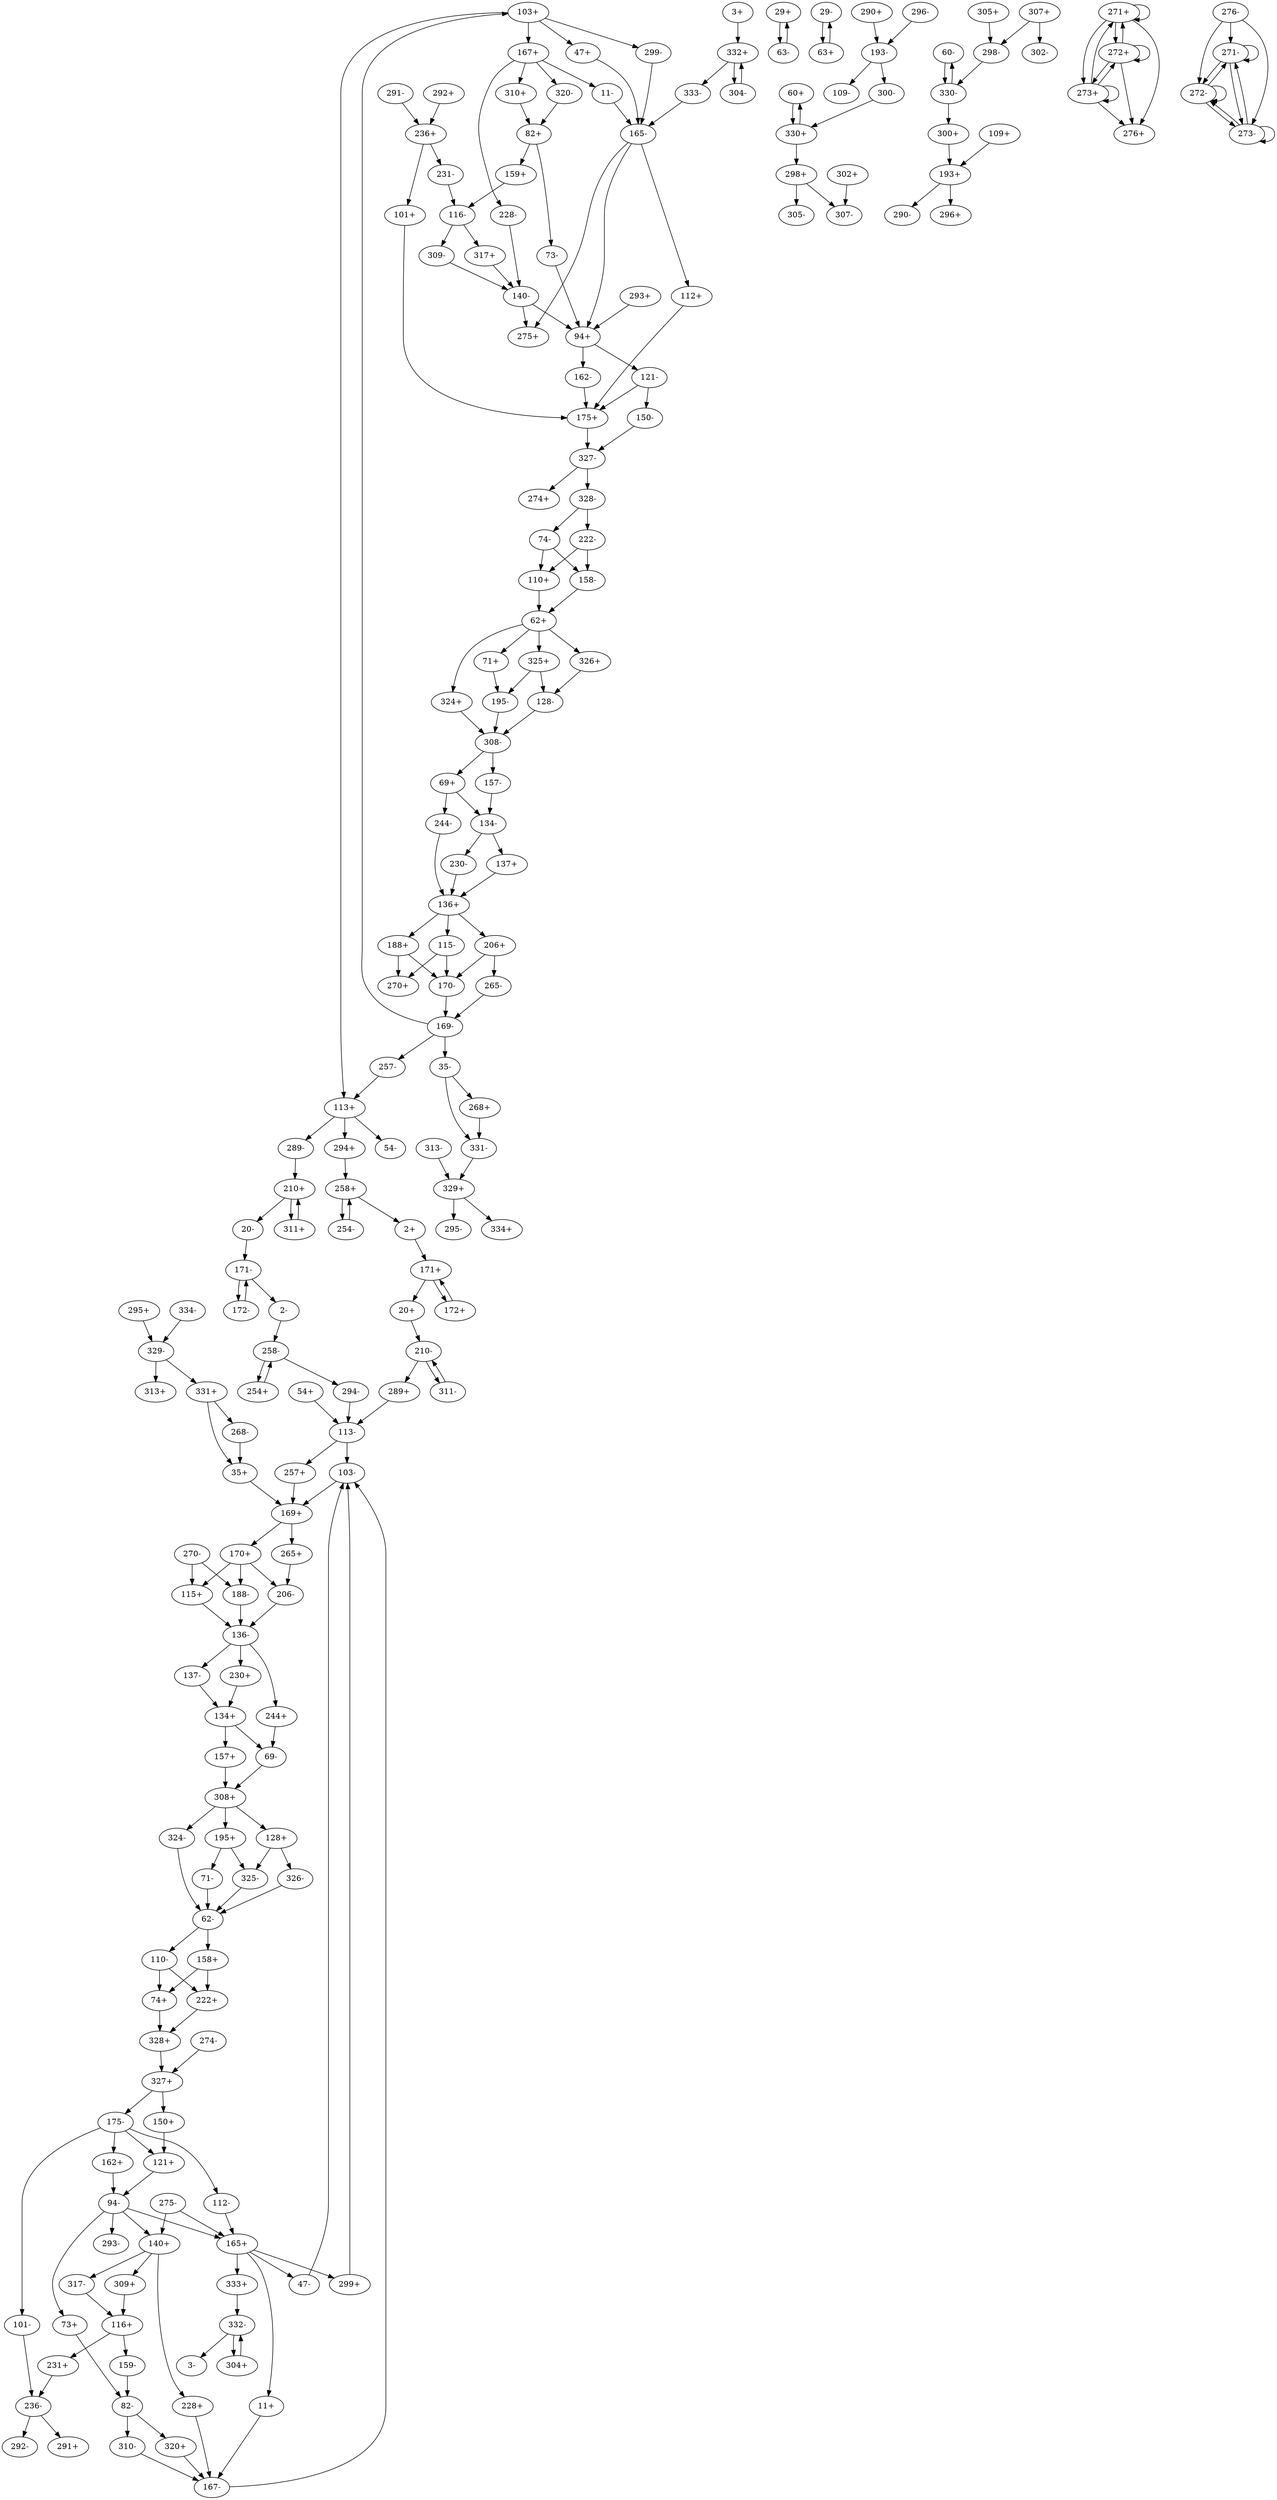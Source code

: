 digraph adj {
graph [k=96]
edge [d=-95]
"2+" [l=240573 C=7184182]
"2-" [l=240573 C=7184182]
"3+" [l=93533 C=2770626]
"3-" [l=93533 C=2770626]
"11+" [l=55262 C=1769229]
"11-" [l=55262 C=1769229]
"20+" [l=182832 C=5332879]
"20-" [l=182832 C=5332879]
"29+" [l=80436 C=2899230]
"29-" [l=80436 C=2899230]
"35+" [l=53883 C=1561784]
"35-" [l=53883 C=1561784]
"47+" [l=15602 C=498042]
"47-" [l=15602 C=498042]
"54+" [l=15542 C=446641]
"54-" [l=15542 C=446641]
"60+" [l=20684 C=495689]
"60-" [l=20684 C=495689]
"62+" [l=296 C=49986]
"62-" [l=296 C=49986]
"63+" [l=3945 C=124193]
"63-" [l=3945 C=124193]
"69+" [l=190 C=22055]
"69-" [l=190 C=22055]
"71+" [l=379 C=24739]
"71-" [l=379 C=24739]
"73+" [l=544 C=16933]
"73-" [l=544 C=16933]
"74+" [l=155 C=13458]
"74-" [l=155 C=13458]
"82+" [l=189 C=5382]
"82-" [l=189 C=5382]
"94+" [l=125 C=7650]
"94-" [l=125 C=7650]
"101+" [l=803 C=22778]
"101-" [l=803 C=22778]
"103+" [l=165 C=16739]
"103-" [l=165 C=16739]
"109+" [l=4464 C=92825]
"109-" [l=4464 C=92825]
"110+" [l=155 C=9534]
"110-" [l=155 C=9534]
"112+" [l=318 C=8568]
"112-" [l=318 C=8568]
"113+" [l=164 C=7919]
"113-" [l=164 C=7919]
"115+" [l=177 C=11069]
"115-" [l=177 C=11069]
"116+" [l=181 C=3989]
"116-" [l=181 C=3989]
"121+" [l=159 C=8989]
"121-" [l=159 C=8989]
"128+" [l=174 C=11414]
"128-" [l=174 C=11414]
"134+" [l=190 C=23743]
"134-" [l=190 C=23743]
"136+" [l=179 C=20440]
"136-" [l=179 C=20440]
"137+" [l=181 C=13712]
"137-" [l=181 C=13712]
"140+" [l=101 C=842]
"140-" [l=101 C=842]
"150+" [l=191 C=2446]
"150-" [l=191 C=2446]
"157+" [l=191 C=2750]
"157-" [l=191 C=2750]
"158+" [l=155 C=15276]
"158-" [l=155 C=15276]
"159+" [l=194 C=4153]
"159-" [l=194 C=4153]
"162+" [l=191 C=9636]
"162-" [l=191 C=9636]
"165+" [l=109 C=2541]
"165-" [l=109 C=2541]
"167+" [l=154 C=10803]
"167-" [l=154 C=10803]
"169+" [l=155 C=14779]
"169-" [l=155 C=14779]
"170+" [l=135 C=8760]
"170-" [l=135 C=8760]
"171+" [l=213 C=8955]
"171-" [l=213 C=8955]
"172+" [l=230 C=4868]
"172-" [l=230 C=4868]
"175+" [l=130 C=8925]
"175-" [l=130 C=8925]
"188+" [l=191 C=5946]
"188-" [l=191 C=5946]
"193+" [l=196 C=6802]
"193-" [l=196 C=6802]
"195+" [l=160 C=8216]
"195-" [l=160 C=8216]
"206+" [l=135 C=2714]
"206-" [l=135 C=2714]
"210+" [l=154 C=3635]
"210-" [l=154 C=3635]
"222+" [l=155 C=2997]
"222-" [l=155 C=2997]
"228+" [l=201 C=4451]
"228-" [l=201 C=4451]
"230+" [l=191 C=4918]
"230-" [l=191 C=4918]
"231+" [l=729 C=15171]
"231-" [l=729 C=15171]
"236+" [l=173 C=4445]
"236-" [l=173 C=4445]
"244+" [l=277 C=4379]
"244-" [l=277 C=4379]
"254+" [l=181 C=3056]
"254-" [l=181 C=3056]
"257+" [l=191 C=2356]
"257-" [l=191 C=2356]
"258+" [l=127 C=1158]
"258-" [l=127 C=1158]
"265+" [l=191 C=2783]
"265-" [l=191 C=2783]
"268+" [l=181 C=287]
"268-" [l=181 C=287]
"270+" [l=104 C=22]
"270-" [l=104 C=22]
"271+" [l=96 C=255]
"271-" [l=96 C=255]
"272+" [l=191 C=2846]
"272-" [l=191 C=2846]
"273+" [l=191 C=2272]
"273-" [l=191 C=2272]
"274+" [l=109 C=30]
"274-" [l=109 C=30]
"275+" [l=119 C=85]
"275-" [l=119 C=85]
"276+" [l=122 C=163]
"276-" [l=122 C=163]
"289+" [l=487898 C=13607419]
"289-" [l=487898 C=13607419]
"290+" [l=800859 C=19911584]
"290-" [l=800859 C=19911584]
"291+" [l=447686 C=11512840]
"291-" [l=447686 C=11512840]
"292+" [l=118348 C=3179938]
"292-" [l=118348 C=3179938]
"293+" [l=291094 C=7988822]
"293-" [l=291094 C=7988822]
"294+" [l=128187 C=3926319]
"294-" [l=128187 C=3926319]
"295+" [l=66217 C=1830985]
"295-" [l=66217 C=1830985]
"296+" [l=25212 C=390313]
"296-" [l=25212 C=390313]
"298+" [l=62808 C=1336373]
"298-" [l=62808 C=1336373]
"299+" [l=59802 C=1923664]
"299-" [l=59802 C=1923664]
"300+" [l=96570 C=2104876]
"300-" [l=96570 C=2104876]
"302+" [l=4840 C=77786]
"302-" [l=4840 C=77786]
"304+" [l=9263 C=277446]
"304-" [l=9263 C=277446]
"305+" [l=99317 C=2014734]
"305-" [l=99317 C=2014734]
"307+" [l=24558 C=352887]
"307-" [l=24558 C=352887]
"308+" [l=906 C=198831]
"308-" [l=906 C=198831]
"309+" [l=588 C=20007]
"309-" [l=588 C=20007]
"310+" [l=308 C=6638]
"310-" [l=308 C=6638]
"311+" [l=7054 C=136943]
"311-" [l=7054 C=136943]
"313+" [l=30615 C=489309]
"313-" [l=30615 C=489309]
"317+" [l=590 C=16822]
"317-" [l=590 C=16822]
"320+" [l=272 C=7546]
"320-" [l=272 C=7546]
"324+" [l=250 C=8151]
"324-" [l=250 C=8151]
"325+" [l=214 C=22849]
"325-" [l=214 C=22849]
"326+" [l=217 C=12753]
"326-" [l=217 C=12753]
"327+" [l=1744 C=405492]
"327-" [l=1744 C=405492]
"328+" [l=907 C=201525]
"328-" [l=907 C=201525]
"329+" [l=689 C=17159]
"329-" [l=689 C=17159]
"330+" [l=1344 C=30385]
"330-" [l=1344 C=30385]
"331+" [l=24440 C=662377]
"331-" [l=24440 C=662377]
"332+" [l=1691 C=54927]
"332-" [l=1691 C=54927]
"333+" [l=208578 C=6239849]
"333-" [l=208578 C=6239849]
"334+" [l=477711 C=10872870]
"334-" [l=477711 C=10872870]
"2+" -> "171+"
"2-" -> "258-"
"3+" -> "332+"
"11+" -> "167-"
"11-" -> "165-"
"20+" -> "210-"
"20-" -> "171-"
"29+" -> "63-" [d=-81]
"29-" -> "63+" [d=-85]
"35+" -> "169+" [d=-90]
"35-" -> "268+"
"35-" -> "331-" [d=-10]
"47+" -> "165-" [d=-75]
"47-" -> "103-" [d=-72]
"54+" -> "113-" [d=-85]
"60+" -> "330+"
"60-" -> "330-"
"62+" -> "325+" [d=-89]
"62+" -> "326+" [d=-89]
"62+" -> "71+" [d=-43]
"62+" -> "324+" [d=-43]
"62-" -> "110-"
"62-" -> "158+"
"63+" -> "29-" [d=-81]
"63-" -> "29+" [d=-85]
"69+" -> "244-"
"69+" -> "134-" [d=-94]
"69-" -> "308+"
"71+" -> "195-"
"71-" -> "62-" [d=-43]
"73+" -> "82-"
"73-" -> "94+" [d=-68]
"74+" -> "328+"
"74-" -> "110+" [d=-59]
"74-" -> "158-" [d=-59]
"82+" -> "73-"
"82+" -> "159+"
"82-" -> "310-"
"82-" -> "320+"
"94+" -> "121-"
"94+" -> "162-"
"94-" -> "140+" [d=-67]
"94-" -> "73+" [d=-68]
"94-" -> "293-" [d=-68]
"94-" -> "165+" [d=-67]
"101+" -> "175+"
"101-" -> "236-"
"103+" -> "113+" [d=-74]
"103+" -> "47+" [d=-72]
"103+" -> "167+" [d=-59]
"103+" -> "299-" [d=-59]
"103-" -> "169+" [d=-90]
"109+" -> "193+"
"110+" -> "62+"
"110-" -> "74+" [d=-59]
"110-" -> "222+" [d=-59]
"112+" -> "175+" [d=-86]
"112-" -> "165+" [d=-67]
"113+" -> "289-"
"113+" -> "54-" [d=-85]
"113+" -> "294+" [d=-85]
"113-" -> "257+"
"113-" -> "103-" [d=-74]
"115+" -> "136-" [d=-81]
"115-" -> "270+"
"115-" -> "170-" [d=-81]
"116+" -> "159-"
"116+" -> "231+"
"116-" -> "309-"
"116-" -> "317+"
"121+" -> "94-"
"121-" -> "150-"
"121-" -> "175+" [d=-34]
"128+" -> "325-"
"128+" -> "326-"
"128-" -> "308-" [d=-78]
"134+" -> "157+"
"134+" -> "69-" [d=-94]
"134-" -> "137+"
"134-" -> "230-"
"136+" -> "188+"
"136+" -> "115-" [d=-81]
"136+" -> "206+" [d=-81]
"136-" -> "230+"
"136-" -> "137-" [d=-85]
"136-" -> "244+" [d=-85]
"137+" -> "136+" [d=-85]
"137-" -> "134+"
"140+" -> "228+"
"140+" -> "309+" [d=-85]
"140+" -> "317-" [d=-85]
"140-" -> "275+"
"140-" -> "94+" [d=-67]
"150+" -> "121+"
"150-" -> "327-"
"157+" -> "308+"
"157-" -> "134-"
"158+" -> "222+" [d=-59]
"158+" -> "74+" [d=-59]
"158-" -> "62+"
"159+" -> "116-"
"159-" -> "82-"
"162+" -> "94-"
"162-" -> "175+" [d=-66]
"165+" -> "11+"
"165+" -> "47-" [d=-75]
"165+" -> "299+" [d=-75]
"165+" -> "333+" [d=-93]
"165-" -> "275+"
"165-" -> "94+" [d=-67]
"165-" -> "112+" [d=-67]
"167+" -> "11-"
"167+" -> "310+" [d=-59]
"167+" -> "228-" [d=-24]
"167+" -> "320-" [d=-24]
"167-" -> "103-" [d=-59]
"169+" -> "170+"
"169+" -> "265+"
"169-" -> "257-"
"169-" -> "35-" [d=-90]
"169-" -> "103+" [d=-90]
"170+" -> "206-" [d=-39]
"170+" -> "115+" [d=-81]
"170+" -> "188-" [d=-81]
"170-" -> "169-"
"171+" -> "20+"
"171+" -> "172+"
"171-" -> "2-"
"171-" -> "172-"
"172+" -> "171+"
"172-" -> "171-"
"175+" -> "327-"
"175-" -> "101-"
"175-" -> "112-" [d=-86]
"175-" -> "162+" [d=-66]
"175-" -> "121+" [d=-34]
"188+" -> "270+"
"188+" -> "170-" [d=-81]
"188-" -> "136-"
"193+" -> "290-"
"193+" -> "296+"
"193-" -> "109-"
"193-" -> "300-"
"195+" -> "71-"
"195+" -> "325-" [d=-64]
"195-" -> "308-"
"206+" -> "265-"
"206+" -> "170-" [d=-39]
"206-" -> "136-" [d=-81]
"210+" -> "20-"
"210+" -> "311+"
"210-" -> "289+"
"210-" -> "311-"
"222+" -> "328+"
"222-" -> "158-" [d=-59]
"222-" -> "110+" [d=-59]
"228+" -> "167-" [d=-24]
"228-" -> "140-"
"230+" -> "134+"
"230-" -> "136+"
"231+" -> "236-"
"231-" -> "116-"
"236+" -> "101+"
"236+" -> "231-"
"236-" -> "291+"
"236-" -> "292-"
"244+" -> "69-"
"244-" -> "136+" [d=-85]
"254+" -> "258-"
"254-" -> "258+"
"257+" -> "169+"
"257-" -> "113+"
"258+" -> "2+"
"258+" -> "254-"
"258-" -> "254+"
"258-" -> "294-"
"265+" -> "206-"
"265-" -> "169-"
"268+" -> "331-"
"268-" -> "35+"
"270-" -> "115+"
"270-" -> "188-"
"271+" -> "271+"
"271+" -> "272+"
"271+" -> "273+"
"271+" -> "276+"
"271-" -> "271-"
"271-" -> "272-"
"271-" -> "273-"
"272+" -> "272+"
"272+" -> "273+"
"272+" -> "276+"
"272+" -> "271+"
"272-" -> "272-"
"272-" -> "273-"
"272-" -> "271-"
"273+" -> "272+"
"273+" -> "273+"
"273+" -> "276+"
"273+" -> "271+"
"273-" -> "272-"
"273-" -> "273-"
"273-" -> "271-"
"274-" -> "327+"
"275-" -> "140+"
"275-" -> "165+"
"276-" -> "272-"
"276-" -> "273-"
"276-" -> "271-"
"289+" -> "113-"
"289-" -> "210+"
"290+" -> "193-"
"291-" -> "236+"
"292+" -> "236+"
"293+" -> "94+" [d=-68]
"294+" -> "258+"
"294-" -> "113-" [d=-85]
"295+" -> "329-"
"296-" -> "193-"
"298+" -> "305-"
"298+" -> "307-" [d=-74]
"298-" -> "330-"
"299+" -> "103-" [d=-59]
"299-" -> "165-" [d=-75]
"300+" -> "193+"
"300-" -> "330+"
"302+" -> "307-"
"304+" -> "332-"
"304-" -> "332+"
"305+" -> "298-"
"307+" -> "302-"
"307+" -> "298-" [d=-74]
"308+" -> "195+"
"308+" -> "128+" [d=-78]
"308+" -> "324-" [d=-78]
"308-" -> "69+"
"308-" -> "157-"
"309+" -> "116+"
"309-" -> "140-" [d=-85]
"310+" -> "82+"
"310-" -> "167-" [d=-59]
"311+" -> "210+"
"311-" -> "210-"
"313-" -> "329+"
"317+" -> "140-" [d=-85]
"317-" -> "116+"
"320+" -> "167-" [d=-24]
"320-" -> "82+"
"324+" -> "308-" [d=-78]
"324-" -> "62-" [d=-43]
"325+" -> "128-"
"325+" -> "195-" [d=-64]
"325-" -> "62-" [d=-89]
"326+" -> "128-"
"326-" -> "62-" [d=-89]
"327+" -> "150+"
"327+" -> "175-"
"327-" -> "274+"
"327-" -> "328-"
"328+" -> "327+"
"328-" -> "74-"
"328-" -> "222-"
"329+" -> "295-"
"329+" -> "334+"
"329-" -> "313+"
"329-" -> "331+"
"330+" -> "60+"
"330+" -> "298+"
"330-" -> "60-"
"330-" -> "300+"
"331+" -> "268-"
"331+" -> "35+" [d=-10]
"331-" -> "329+"
"332+" -> "304-"
"332+" -> "333-"
"332-" -> "3-"
"332-" -> "304+"
"333+" -> "332-"
"333-" -> "165-" [d=-93]
"334-" -> "329-"
}
